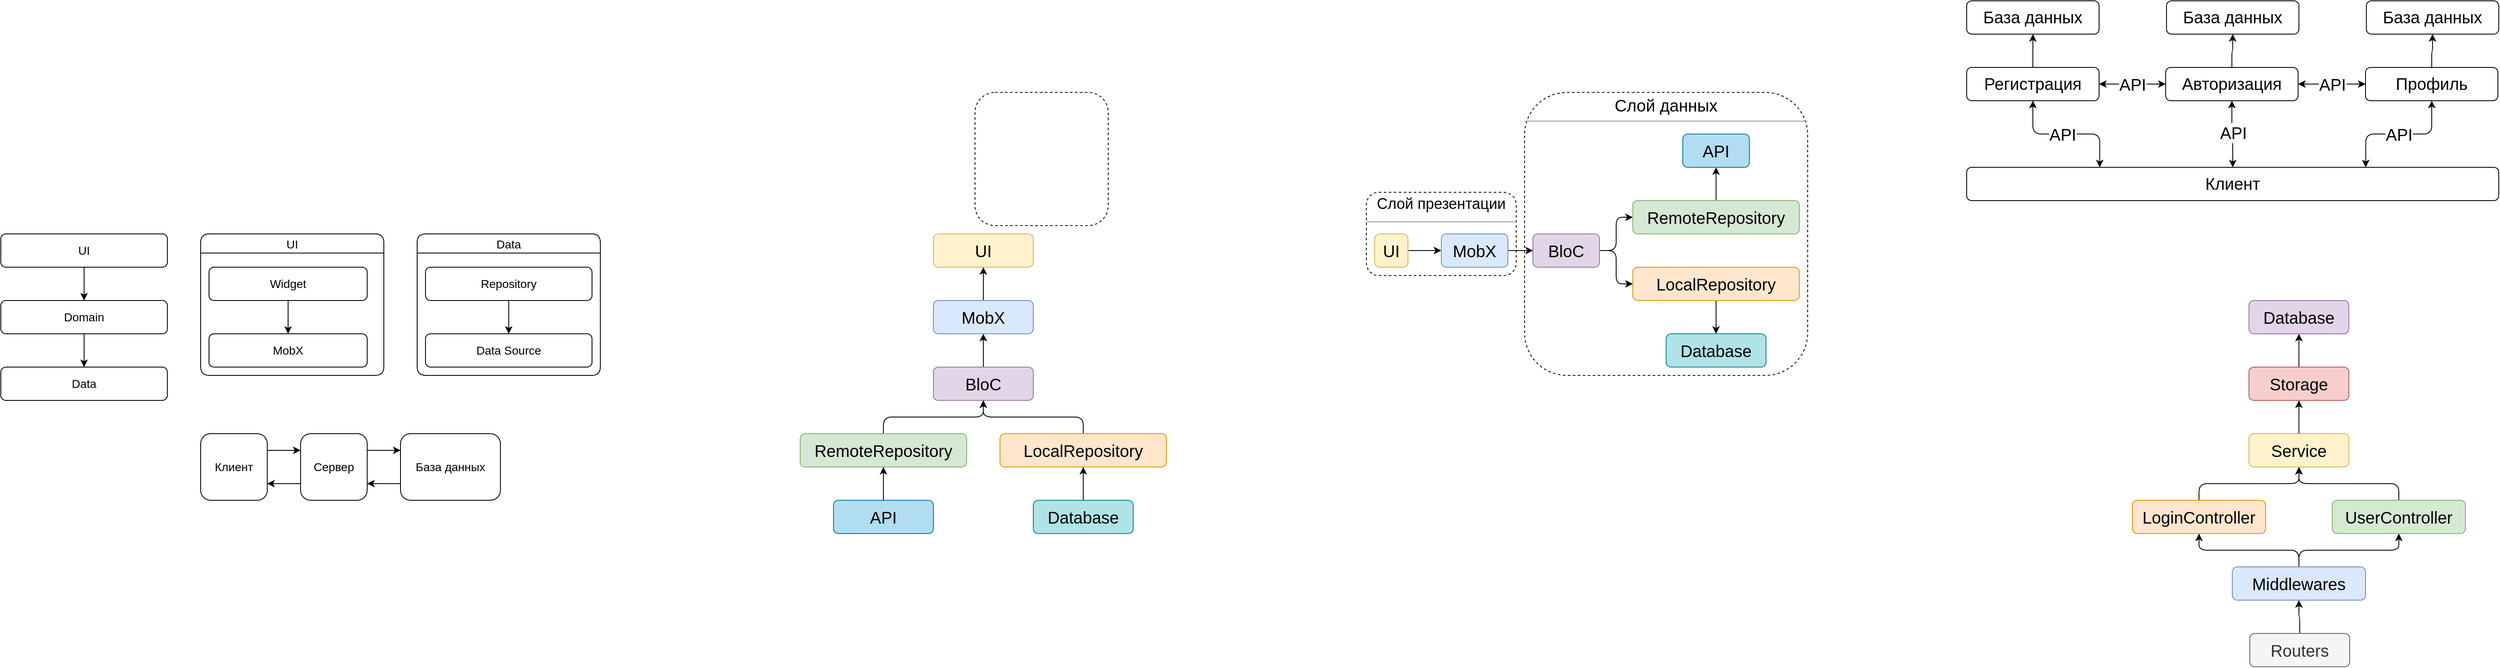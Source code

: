 <mxfile version="18.1.3" type="github">
  <diagram id="LPZCL1bj1sSWu9kygxX8" name="Page-1">
    <mxGraphModel dx="788" dy="1730" grid="1" gridSize="10" guides="1" tooltips="1" connect="1" arrows="1" fold="1" page="1" pageScale="1" pageWidth="827" pageHeight="1169" math="0" shadow="0">
      <root>
        <mxCell id="0" />
        <mxCell id="1" parent="0" />
        <mxCell id="qOLf-mq5q5zeJwDgDP6q-23" value="UI" style="swimlane;rounded=1;fontStyle=0;fontSize=14;" parent="1" vertex="1">
          <mxGeometry x="360" y="80" width="220" height="170" as="geometry" />
        </mxCell>
        <mxCell id="qOLf-mq5q5zeJwDgDP6q-24" value="&lt;font style=&quot;font-size: 14px&quot;&gt;MobX&lt;/font&gt;" style="rounded=1;whiteSpace=wrap;html=1;" parent="qOLf-mq5q5zeJwDgDP6q-23" vertex="1">
          <mxGeometry x="10" y="120" width="190" height="40" as="geometry" />
        </mxCell>
        <mxCell id="qOLf-mq5q5zeJwDgDP6q-13" value="&lt;font style=&quot;font-size: 14px&quot;&gt;Widget&lt;/font&gt;" style="rounded=1;whiteSpace=wrap;html=1;" parent="qOLf-mq5q5zeJwDgDP6q-23" vertex="1">
          <mxGeometry x="10" y="40" width="190" height="40" as="geometry" />
        </mxCell>
        <mxCell id="qOLf-mq5q5zeJwDgDP6q-25" value="" style="edgeStyle=orthogonalEdgeStyle;rounded=1;orthogonalLoop=1;jettySize=auto;html=1;" parent="qOLf-mq5q5zeJwDgDP6q-23" source="qOLf-mq5q5zeJwDgDP6q-13" target="qOLf-mq5q5zeJwDgDP6q-24" edge="1">
          <mxGeometry relative="1" as="geometry" />
        </mxCell>
        <mxCell id="qOLf-mq5q5zeJwDgDP6q-26" value="" style="group;rounded=1;" parent="1" vertex="1" connectable="0">
          <mxGeometry x="120" y="80" width="200" height="200" as="geometry" />
        </mxCell>
        <mxCell id="qOLf-mq5q5zeJwDgDP6q-1" value="&lt;font style=&quot;font-size: 14px&quot;&gt;UI&lt;/font&gt;" style="rounded=1;whiteSpace=wrap;html=1;" parent="qOLf-mq5q5zeJwDgDP6q-26" vertex="1">
          <mxGeometry width="200" height="40" as="geometry" />
        </mxCell>
        <mxCell id="qOLf-mq5q5zeJwDgDP6q-2" value="&lt;font style=&quot;font-size: 14px&quot;&gt;Domain&lt;/font&gt;" style="rounded=1;whiteSpace=wrap;html=1;" parent="qOLf-mq5q5zeJwDgDP6q-26" vertex="1">
          <mxGeometry y="80" width="200" height="40" as="geometry" />
        </mxCell>
        <mxCell id="qOLf-mq5q5zeJwDgDP6q-11" value="" style="edgeStyle=orthogonalEdgeStyle;rounded=1;orthogonalLoop=1;jettySize=auto;html=1;" parent="qOLf-mq5q5zeJwDgDP6q-26" source="qOLf-mq5q5zeJwDgDP6q-1" target="qOLf-mq5q5zeJwDgDP6q-2" edge="1">
          <mxGeometry relative="1" as="geometry" />
        </mxCell>
        <mxCell id="qOLf-mq5q5zeJwDgDP6q-3" value="&lt;font style=&quot;font-size: 14px&quot;&gt;Data&lt;/font&gt;" style="rounded=1;whiteSpace=wrap;html=1;" parent="qOLf-mq5q5zeJwDgDP6q-26" vertex="1">
          <mxGeometry y="160" width="200" height="40" as="geometry" />
        </mxCell>
        <mxCell id="qOLf-mq5q5zeJwDgDP6q-12" value="" style="edgeStyle=orthogonalEdgeStyle;rounded=1;orthogonalLoop=1;jettySize=auto;html=1;" parent="qOLf-mq5q5zeJwDgDP6q-26" source="qOLf-mq5q5zeJwDgDP6q-2" target="qOLf-mq5q5zeJwDgDP6q-3" edge="1">
          <mxGeometry relative="1" as="geometry" />
        </mxCell>
        <mxCell id="qOLf-mq5q5zeJwDgDP6q-27" value="Data" style="swimlane;rounded=1;fontStyle=0;fontSize=14;" parent="1" vertex="1">
          <mxGeometry x="620" y="80" width="220" height="170" as="geometry" />
        </mxCell>
        <mxCell id="qOLf-mq5q5zeJwDgDP6q-28" value="&lt;font style=&quot;font-size: 14px&quot;&gt;Data Source&lt;/font&gt;" style="rounded=1;whiteSpace=wrap;html=1;" parent="qOLf-mq5q5zeJwDgDP6q-27" vertex="1">
          <mxGeometry x="10" y="120" width="200" height="40" as="geometry" />
        </mxCell>
        <mxCell id="qOLf-mq5q5zeJwDgDP6q-29" value="&lt;font style=&quot;font-size: 14px&quot;&gt;Repository&lt;/font&gt;" style="rounded=1;whiteSpace=wrap;html=1;" parent="qOLf-mq5q5zeJwDgDP6q-27" vertex="1">
          <mxGeometry x="10" y="40" width="200" height="40" as="geometry" />
        </mxCell>
        <mxCell id="qOLf-mq5q5zeJwDgDP6q-30" value="" style="edgeStyle=orthogonalEdgeStyle;rounded=1;orthogonalLoop=1;jettySize=auto;html=1;" parent="qOLf-mq5q5zeJwDgDP6q-27" source="qOLf-mq5q5zeJwDgDP6q-29" target="qOLf-mq5q5zeJwDgDP6q-28" edge="1">
          <mxGeometry relative="1" as="geometry" />
        </mxCell>
        <mxCell id="Rb2n_aNkoKd0YVtxUsO5-4" style="edgeStyle=orthogonalEdgeStyle;rounded=1;orthogonalLoop=1;jettySize=auto;html=1;exitX=1;exitY=0.25;exitDx=0;exitDy=0;entryX=0;entryY=0.25;entryDx=0;entryDy=0;" parent="1" source="Rb2n_aNkoKd0YVtxUsO5-1" target="Rb2n_aNkoKd0YVtxUsO5-2" edge="1">
          <mxGeometry relative="1" as="geometry" />
        </mxCell>
        <mxCell id="Rb2n_aNkoKd0YVtxUsO5-1" value="&lt;font style=&quot;font-size: 14px;&quot;&gt;Клиент&lt;/font&gt;" style="rounded=1;whiteSpace=wrap;html=1;" parent="1" vertex="1">
          <mxGeometry x="360" y="320" width="80" height="80" as="geometry" />
        </mxCell>
        <mxCell id="Rb2n_aNkoKd0YVtxUsO5-5" style="edgeStyle=orthogonalEdgeStyle;rounded=1;orthogonalLoop=1;jettySize=auto;html=1;exitX=1;exitY=0.25;exitDx=0;exitDy=0;entryX=0;entryY=0.25;entryDx=0;entryDy=0;" parent="1" source="Rb2n_aNkoKd0YVtxUsO5-2" target="Rb2n_aNkoKd0YVtxUsO5-3" edge="1">
          <mxGeometry relative="1" as="geometry" />
        </mxCell>
        <mxCell id="Rb2n_aNkoKd0YVtxUsO5-7" style="edgeStyle=orthogonalEdgeStyle;rounded=1;orthogonalLoop=1;jettySize=auto;html=1;exitX=0;exitY=0.75;exitDx=0;exitDy=0;entryX=1;entryY=0.75;entryDx=0;entryDy=0;" parent="1" source="Rb2n_aNkoKd0YVtxUsO5-2" target="Rb2n_aNkoKd0YVtxUsO5-1" edge="1">
          <mxGeometry relative="1" as="geometry" />
        </mxCell>
        <mxCell id="Rb2n_aNkoKd0YVtxUsO5-2" value="&lt;font style=&quot;font-size: 14px;&quot;&gt;Сервер&lt;/font&gt;" style="rounded=1;whiteSpace=wrap;html=1;" parent="1" vertex="1">
          <mxGeometry x="480" y="320" width="80" height="80" as="geometry" />
        </mxCell>
        <mxCell id="Rb2n_aNkoKd0YVtxUsO5-6" style="edgeStyle=orthogonalEdgeStyle;rounded=1;orthogonalLoop=1;jettySize=auto;html=1;exitX=0;exitY=0.75;exitDx=0;exitDy=0;entryX=1;entryY=0.75;entryDx=0;entryDy=0;" parent="1" source="Rb2n_aNkoKd0YVtxUsO5-3" target="Rb2n_aNkoKd0YVtxUsO5-2" edge="1">
          <mxGeometry relative="1" as="geometry" />
        </mxCell>
        <mxCell id="Rb2n_aNkoKd0YVtxUsO5-3" value="&lt;font style=&quot;font-size: 14px;&quot;&gt;База данных&lt;/font&gt;" style="rounded=1;whiteSpace=wrap;html=1;" parent="1" vertex="1">
          <mxGeometry x="600" y="320" width="120" height="80" as="geometry" />
        </mxCell>
        <mxCell id="vffTMuuCBhIWsqTr6Ogg-1" value="&lt;font style=&quot;font-size: 20px;&quot;&gt;UI&lt;/font&gt;" style="rounded=1;whiteSpace=wrap;html=1;fillColor=#fff2cc;strokeColor=#d6b656;" parent="1" vertex="1">
          <mxGeometry x="1240" y="80" width="120" height="40" as="geometry" />
        </mxCell>
        <mxCell id="vffTMuuCBhIWsqTr6Ogg-8" value="" style="edgeStyle=orthogonalEdgeStyle;rounded=1;orthogonalLoop=1;jettySize=auto;html=1;" parent="1" source="vffTMuuCBhIWsqTr6Ogg-2" target="vffTMuuCBhIWsqTr6Ogg-1" edge="1">
          <mxGeometry relative="1" as="geometry" />
        </mxCell>
        <mxCell id="vffTMuuCBhIWsqTr6Ogg-2" value="&lt;font style=&quot;font-size: 20px;&quot;&gt;MobX&lt;/font&gt;" style="rounded=1;whiteSpace=wrap;html=1;fillColor=#dae8fc;strokeColor=#6c8ebf;" parent="1" vertex="1">
          <mxGeometry x="1240" y="160" width="120" height="40" as="geometry" />
        </mxCell>
        <mxCell id="vffTMuuCBhIWsqTr6Ogg-9" value="" style="edgeStyle=orthogonalEdgeStyle;rounded=1;orthogonalLoop=1;jettySize=auto;html=1;" parent="1" source="vffTMuuCBhIWsqTr6Ogg-3" target="vffTMuuCBhIWsqTr6Ogg-2" edge="1">
          <mxGeometry relative="1" as="geometry" />
        </mxCell>
        <mxCell id="vffTMuuCBhIWsqTr6Ogg-3" value="&lt;font style=&quot;font-size: 20px;&quot;&gt;BloC&lt;/font&gt;" style="rounded=1;whiteSpace=wrap;html=1;fillColor=#e1d5e7;strokeColor=#9673a6;" parent="1" vertex="1">
          <mxGeometry x="1240" y="240" width="120" height="40" as="geometry" />
        </mxCell>
        <mxCell id="vffTMuuCBhIWsqTr6Ogg-12" style="edgeStyle=orthogonalEdgeStyle;rounded=1;orthogonalLoop=1;jettySize=auto;html=1;entryX=0.5;entryY=1;entryDx=0;entryDy=0;fontSize=20;" parent="1" source="vffTMuuCBhIWsqTr6Ogg-4" target="vffTMuuCBhIWsqTr6Ogg-3" edge="1">
          <mxGeometry relative="1" as="geometry" />
        </mxCell>
        <mxCell id="vffTMuuCBhIWsqTr6Ogg-4" value="&lt;font style=&quot;font-size: 20px;&quot;&gt;RemoteRepository&lt;/font&gt;" style="rounded=1;whiteSpace=wrap;html=1;fillColor=#d5e8d4;strokeColor=#82b366;" parent="1" vertex="1">
          <mxGeometry x="1080" y="320" width="200" height="40" as="geometry" />
        </mxCell>
        <mxCell id="vffTMuuCBhIWsqTr6Ogg-13" style="edgeStyle=orthogonalEdgeStyle;rounded=1;orthogonalLoop=1;jettySize=auto;html=1;entryX=0.5;entryY=1;entryDx=0;entryDy=0;fontSize=20;" parent="1" source="vffTMuuCBhIWsqTr6Ogg-5" target="vffTMuuCBhIWsqTr6Ogg-3" edge="1">
          <mxGeometry relative="1" as="geometry" />
        </mxCell>
        <mxCell id="vffTMuuCBhIWsqTr6Ogg-5" value="&lt;font style=&quot;font-size: 20px;&quot;&gt;LocalRepository&lt;/font&gt;" style="rounded=1;whiteSpace=wrap;html=1;fillColor=#ffe6cc;strokeColor=#d79b00;" parent="1" vertex="1">
          <mxGeometry x="1320" y="320" width="200" height="40" as="geometry" />
        </mxCell>
        <mxCell id="vffTMuuCBhIWsqTr6Ogg-10" value="" style="edgeStyle=orthogonalEdgeStyle;rounded=1;orthogonalLoop=1;jettySize=auto;html=1;fontSize=20;" parent="1" source="vffTMuuCBhIWsqTr6Ogg-6" target="vffTMuuCBhIWsqTr6Ogg-4" edge="1">
          <mxGeometry relative="1" as="geometry" />
        </mxCell>
        <mxCell id="vffTMuuCBhIWsqTr6Ogg-6" value="&lt;font style=&quot;font-size: 20px;&quot;&gt;API&lt;/font&gt;" style="rounded=1;whiteSpace=wrap;html=1;fillColor=#b1ddf0;strokeColor=#10739e;" parent="1" vertex="1">
          <mxGeometry x="1120" y="400" width="120" height="40" as="geometry" />
        </mxCell>
        <mxCell id="vffTMuuCBhIWsqTr6Ogg-11" value="" style="edgeStyle=orthogonalEdgeStyle;rounded=1;orthogonalLoop=1;jettySize=auto;html=1;fontSize=20;" parent="1" source="vffTMuuCBhIWsqTr6Ogg-7" target="vffTMuuCBhIWsqTr6Ogg-5" edge="1">
          <mxGeometry relative="1" as="geometry" />
        </mxCell>
        <mxCell id="vffTMuuCBhIWsqTr6Ogg-7" value="&lt;font style=&quot;font-size: 20px;&quot;&gt;Database&lt;/font&gt;" style="rounded=1;whiteSpace=wrap;html=1;fillColor=#b0e3e6;strokeColor=#0e8088;" parent="1" vertex="1">
          <mxGeometry x="1360" y="400" width="120" height="40" as="geometry" />
        </mxCell>
        <mxCell id="vffTMuuCBhIWsqTr6Ogg-15" value="" style="rounded=1;whiteSpace=wrap;html=1;fontSize=20;fillColor=none;dashed=1;" parent="1" vertex="1">
          <mxGeometry x="1290" y="-90" width="160" height="160" as="geometry" />
        </mxCell>
        <mxCell id="vffTMuuCBhIWsqTr6Ogg-39" style="edgeStyle=orthogonalEdgeStyle;rounded=1;orthogonalLoop=1;jettySize=auto;html=1;entryX=0;entryY=0.5;entryDx=0;entryDy=0;fontSize=18;" parent="1" source="vffTMuuCBhIWsqTr6Ogg-16" target="vffTMuuCBhIWsqTr6Ogg-18" edge="1">
          <mxGeometry relative="1" as="geometry" />
        </mxCell>
        <mxCell id="vffTMuuCBhIWsqTr6Ogg-16" value="&lt;font style=&quot;font-size: 20px;&quot;&gt;UI&lt;/font&gt;" style="rounded=1;whiteSpace=wrap;html=1;fillColor=#fff2cc;strokeColor=#d6b656;" parent="1" vertex="1">
          <mxGeometry x="1770" y="80" width="40" height="40" as="geometry" />
        </mxCell>
        <mxCell id="vffTMuuCBhIWsqTr6Ogg-40" style="edgeStyle=orthogonalEdgeStyle;rounded=1;orthogonalLoop=1;jettySize=auto;html=1;entryX=0;entryY=0.5;entryDx=0;entryDy=0;fontSize=18;" parent="1" source="vffTMuuCBhIWsqTr6Ogg-18" target="vffTMuuCBhIWsqTr6Ogg-20" edge="1">
          <mxGeometry relative="1" as="geometry" />
        </mxCell>
        <mxCell id="vffTMuuCBhIWsqTr6Ogg-18" value="&lt;font style=&quot;font-size: 20px;&quot;&gt;MobX&lt;/font&gt;" style="rounded=1;whiteSpace=wrap;html=1;fillColor=#dae8fc;strokeColor=#6c8ebf;" parent="1" vertex="1">
          <mxGeometry x="1850" y="80" width="80" height="40" as="geometry" />
        </mxCell>
        <mxCell id="vffTMuuCBhIWsqTr6Ogg-43" style="edgeStyle=orthogonalEdgeStyle;rounded=1;orthogonalLoop=1;jettySize=auto;html=1;entryX=0;entryY=0.5;entryDx=0;entryDy=0;fontSize=18;" parent="1" source="vffTMuuCBhIWsqTr6Ogg-20" target="vffTMuuCBhIWsqTr6Ogg-24" edge="1">
          <mxGeometry relative="1" as="geometry" />
        </mxCell>
        <mxCell id="vffTMuuCBhIWsqTr6Ogg-44" style="edgeStyle=orthogonalEdgeStyle;rounded=1;orthogonalLoop=1;jettySize=auto;html=1;entryX=0;entryY=0.5;entryDx=0;entryDy=0;fontSize=18;" parent="1" source="vffTMuuCBhIWsqTr6Ogg-20" target="vffTMuuCBhIWsqTr6Ogg-22" edge="1">
          <mxGeometry relative="1" as="geometry" />
        </mxCell>
        <mxCell id="vffTMuuCBhIWsqTr6Ogg-20" value="&lt;font style=&quot;font-size: 20px;&quot;&gt;BloC&lt;/font&gt;" style="rounded=1;whiteSpace=wrap;html=1;fillColor=#e1d5e7;strokeColor=#9673a6;" parent="1" vertex="1">
          <mxGeometry x="1960" y="80" width="80" height="40" as="geometry" />
        </mxCell>
        <mxCell id="vffTMuuCBhIWsqTr6Ogg-41" style="edgeStyle=orthogonalEdgeStyle;rounded=1;orthogonalLoop=1;jettySize=auto;html=1;entryX=0.5;entryY=1;entryDx=0;entryDy=0;fontSize=18;" parent="1" source="vffTMuuCBhIWsqTr6Ogg-22" target="vffTMuuCBhIWsqTr6Ogg-26" edge="1">
          <mxGeometry relative="1" as="geometry" />
        </mxCell>
        <mxCell id="vffTMuuCBhIWsqTr6Ogg-22" value="&lt;font style=&quot;font-size: 20px;&quot;&gt;RemoteRepository&lt;/font&gt;" style="rounded=1;whiteSpace=wrap;html=1;fillColor=#d5e8d4;strokeColor=#82b366;" parent="1" vertex="1">
          <mxGeometry x="2080" y="40" width="200" height="40" as="geometry" />
        </mxCell>
        <mxCell id="vffTMuuCBhIWsqTr6Ogg-42" style="edgeStyle=orthogonalEdgeStyle;rounded=1;orthogonalLoop=1;jettySize=auto;html=1;entryX=0.5;entryY=0;entryDx=0;entryDy=0;fontSize=18;" parent="1" source="vffTMuuCBhIWsqTr6Ogg-24" target="vffTMuuCBhIWsqTr6Ogg-28" edge="1">
          <mxGeometry relative="1" as="geometry" />
        </mxCell>
        <mxCell id="vffTMuuCBhIWsqTr6Ogg-24" value="&lt;font style=&quot;font-size: 20px;&quot;&gt;LocalRepository&lt;/font&gt;" style="rounded=1;whiteSpace=wrap;html=1;fillColor=#ffe6cc;strokeColor=#d79b00;" parent="1" vertex="1">
          <mxGeometry x="2080" y="120" width="200" height="40" as="geometry" />
        </mxCell>
        <mxCell id="vffTMuuCBhIWsqTr6Ogg-26" value="&lt;font style=&quot;font-size: 20px;&quot;&gt;API&lt;/font&gt;" style="rounded=1;whiteSpace=wrap;html=1;fillColor=#b1ddf0;strokeColor=#10739e;" parent="1" vertex="1">
          <mxGeometry x="2140" y="-40" width="80" height="40" as="geometry" />
        </mxCell>
        <mxCell id="vffTMuuCBhIWsqTr6Ogg-28" value="&lt;font style=&quot;font-size: 20px;&quot;&gt;Database&lt;/font&gt;" style="rounded=1;whiteSpace=wrap;html=1;fillColor=#b0e3e6;strokeColor=#0e8088;" parent="1" vertex="1">
          <mxGeometry x="2120" y="200" width="120" height="40" as="geometry" />
        </mxCell>
        <mxCell id="vffTMuuCBhIWsqTr6Ogg-34" value="&lt;p style=&quot;margin: 4px 0px 0px; text-align: center; font-size: 18px;&quot;&gt;&lt;font style=&quot;font-size: 18px;&quot;&gt;Слой&lt;b&gt; &lt;/b&gt;презентации&lt;/font&gt;&lt;/p&gt;&lt;hr style=&quot;font-size: 18px;&quot; size=&quot;1&quot;&gt;&lt;div style=&quot;height: 2px; font-size: 18px;&quot;&gt;&lt;/div&gt;" style="verticalAlign=top;align=left;overflow=fill;fontSize=12;fontFamily=Helvetica;html=1;rounded=1;dashed=1;fillColor=none;" parent="1" vertex="1">
          <mxGeometry x="1760" y="30" width="180" height="100" as="geometry" />
        </mxCell>
        <mxCell id="vffTMuuCBhIWsqTr6Ogg-35" value="&lt;p style=&quot;margin:0px;margin-top:4px;text-align:center;&quot;&gt;&lt;span style=&quot;font-size: 20px;&quot;&gt;Слой данных&lt;/span&gt;&lt;/p&gt;&lt;hr size=&quot;1&quot;&gt;&lt;div style=&quot;height:2px;&quot;&gt;&lt;/div&gt;" style="verticalAlign=top;align=left;overflow=fill;fontSize=12;fontFamily=Helvetica;html=1;rounded=1;dashed=1;fillColor=none;" parent="1" vertex="1">
          <mxGeometry x="1950" y="-90" width="340" height="340" as="geometry" />
        </mxCell>
        <mxCell id="vffTMuuCBhIWsqTr6Ogg-54" style="edgeStyle=orthogonalEdgeStyle;rounded=1;orthogonalLoop=1;jettySize=auto;html=1;entryX=0.25;entryY=0;entryDx=0;entryDy=0;fontSize=20;strokeColor=default;startArrow=classic;startFill=1;" parent="1" source="vffTMuuCBhIWsqTr6Ogg-45" target="vffTMuuCBhIWsqTr6Ogg-51" edge="1">
          <mxGeometry relative="1" as="geometry" />
        </mxCell>
        <mxCell id="vffTMuuCBhIWsqTr6Ogg-57" value="API" style="edgeLabel;html=1;align=center;verticalAlign=middle;resizable=0;points=[];fontSize=20;rounded=1;" parent="vffTMuuCBhIWsqTr6Ogg-54" vertex="1" connectable="0">
          <mxGeometry x="-0.056" relative="1" as="geometry">
            <mxPoint as="offset" />
          </mxGeometry>
        </mxCell>
        <mxCell id="vffTMuuCBhIWsqTr6Ogg-66" style="edgeStyle=orthogonalEdgeStyle;rounded=1;orthogonalLoop=1;jettySize=auto;html=1;entryX=0.5;entryY=1;entryDx=0;entryDy=0;fontSize=20;startArrow=none;startFill=0;strokeColor=default;" parent="1" source="vffTMuuCBhIWsqTr6Ogg-45" target="vffTMuuCBhIWsqTr6Ogg-48" edge="1">
          <mxGeometry relative="1" as="geometry" />
        </mxCell>
        <mxCell id="vffTMuuCBhIWsqTr6Ogg-45" value="&lt;font style=&quot;font-size: 20px;&quot;&gt;Регистрация&lt;/font&gt;" style="rounded=1;whiteSpace=wrap;html=1;fontSize=18;" parent="1" vertex="1">
          <mxGeometry x="2481" y="-120" width="159" height="40" as="geometry" />
        </mxCell>
        <mxCell id="vffTMuuCBhIWsqTr6Ogg-56" style="edgeStyle=orthogonalEdgeStyle;rounded=1;orthogonalLoop=1;jettySize=auto;html=1;entryX=0.5;entryY=0;entryDx=0;entryDy=0;fontSize=20;startArrow=classic;startFill=1;" parent="1" source="vffTMuuCBhIWsqTr6Ogg-46" target="vffTMuuCBhIWsqTr6Ogg-51" edge="1">
          <mxGeometry relative="1" as="geometry" />
        </mxCell>
        <mxCell id="vffTMuuCBhIWsqTr6Ogg-58" value="API" style="edgeLabel;html=1;align=center;verticalAlign=middle;resizable=0;points=[];fontSize=20;rounded=1;" parent="vffTMuuCBhIWsqTr6Ogg-56" vertex="1" connectable="0">
          <mxGeometry x="-0.074" y="1" relative="1" as="geometry">
            <mxPoint as="offset" />
          </mxGeometry>
        </mxCell>
        <mxCell id="vffTMuuCBhIWsqTr6Ogg-61" value="API" style="edgeStyle=orthogonalEdgeStyle;rounded=1;orthogonalLoop=1;jettySize=auto;html=1;entryX=1;entryY=0.5;entryDx=0;entryDy=0;fontSize=20;startArrow=classic;startFill=1;strokeColor=default;" parent="1" source="vffTMuuCBhIWsqTr6Ogg-46" target="vffTMuuCBhIWsqTr6Ogg-45" edge="1">
          <mxGeometry relative="1" as="geometry" />
        </mxCell>
        <mxCell id="vffTMuuCBhIWsqTr6Ogg-62" value="API" style="edgeStyle=orthogonalEdgeStyle;rounded=1;orthogonalLoop=1;jettySize=auto;html=1;entryX=0;entryY=0.5;entryDx=0;entryDy=0;fontSize=20;startArrow=classic;startFill=1;strokeColor=default;" parent="1" source="vffTMuuCBhIWsqTr6Ogg-46" target="vffTMuuCBhIWsqTr6Ogg-47" edge="1">
          <mxGeometry relative="1" as="geometry" />
        </mxCell>
        <mxCell id="vffTMuuCBhIWsqTr6Ogg-64" style="edgeStyle=orthogonalEdgeStyle;rounded=1;orthogonalLoop=1;jettySize=auto;html=1;entryX=0.5;entryY=1;entryDx=0;entryDy=0;fontSize=20;startArrow=none;startFill=0;strokeColor=default;" parent="1" source="vffTMuuCBhIWsqTr6Ogg-46" target="vffTMuuCBhIWsqTr6Ogg-52" edge="1">
          <mxGeometry relative="1" as="geometry" />
        </mxCell>
        <mxCell id="vffTMuuCBhIWsqTr6Ogg-46" value="&lt;font style=&quot;font-size: 20px;&quot;&gt;Авторизация&lt;/font&gt;" style="rounded=1;whiteSpace=wrap;html=1;fontSize=18;" parent="1" vertex="1">
          <mxGeometry x="2720" y="-120" width="159" height="40" as="geometry" />
        </mxCell>
        <mxCell id="vffTMuuCBhIWsqTr6Ogg-55" style="edgeStyle=orthogonalEdgeStyle;rounded=1;orthogonalLoop=1;jettySize=auto;html=1;entryX=0.75;entryY=0;entryDx=0;entryDy=0;fontSize=20;startArrow=classic;startFill=1;" parent="1" source="vffTMuuCBhIWsqTr6Ogg-47" target="vffTMuuCBhIWsqTr6Ogg-51" edge="1">
          <mxGeometry relative="1" as="geometry" />
        </mxCell>
        <mxCell id="vffTMuuCBhIWsqTr6Ogg-59" value="API" style="edgeLabel;html=1;align=center;verticalAlign=middle;resizable=0;points=[];fontSize=20;rounded=1;" parent="vffTMuuCBhIWsqTr6Ogg-55" vertex="1" connectable="0">
          <mxGeometry x="0.005" relative="1" as="geometry">
            <mxPoint as="offset" />
          </mxGeometry>
        </mxCell>
        <mxCell id="vffTMuuCBhIWsqTr6Ogg-63" style="edgeStyle=orthogonalEdgeStyle;rounded=1;orthogonalLoop=1;jettySize=auto;html=1;entryX=0.5;entryY=1;entryDx=0;entryDy=0;fontSize=20;startArrow=none;startFill=0;strokeColor=default;" parent="1" source="vffTMuuCBhIWsqTr6Ogg-47" target="vffTMuuCBhIWsqTr6Ogg-53" edge="1">
          <mxGeometry relative="1" as="geometry" />
        </mxCell>
        <mxCell id="vffTMuuCBhIWsqTr6Ogg-47" value="&lt;font style=&quot;font-size: 20px;&quot;&gt;Профиль&lt;/font&gt;" style="rounded=1;whiteSpace=wrap;html=1;fontSize=18;" parent="1" vertex="1">
          <mxGeometry x="2960" y="-120" width="159" height="40" as="geometry" />
        </mxCell>
        <mxCell id="vffTMuuCBhIWsqTr6Ogg-48" value="&lt;font style=&quot;font-size: 20px;&quot;&gt;База данных&lt;/font&gt;" style="rounded=1;whiteSpace=wrap;html=1;fontSize=18;" parent="1" vertex="1">
          <mxGeometry x="2481" y="-200" width="159" height="40" as="geometry" />
        </mxCell>
        <mxCell id="vffTMuuCBhIWsqTr6Ogg-51" value="&lt;font style=&quot;font-size: 20px;&quot;&gt;Клиент&lt;/font&gt;" style="rounded=1;whiteSpace=wrap;html=1;fontSize=18;" parent="1" vertex="1">
          <mxGeometry x="2481" width="639" height="40" as="geometry" />
        </mxCell>
        <mxCell id="vffTMuuCBhIWsqTr6Ogg-52" value="&lt;font style=&quot;font-size: 20px;&quot;&gt;База данных&lt;/font&gt;" style="rounded=1;whiteSpace=wrap;html=1;fontSize=18;" parent="1" vertex="1">
          <mxGeometry x="2721" y="-200" width="159" height="40" as="geometry" />
        </mxCell>
        <mxCell id="vffTMuuCBhIWsqTr6Ogg-53" value="&lt;font style=&quot;font-size: 20px;&quot;&gt;База данных&lt;/font&gt;" style="rounded=1;whiteSpace=wrap;html=1;fontSize=18;" parent="1" vertex="1">
          <mxGeometry x="2961" y="-200" width="159" height="40" as="geometry" />
        </mxCell>
        <mxCell id="yS9KY37kt2uK0ZD4EyS9-17" style="edgeStyle=orthogonalEdgeStyle;rounded=1;orthogonalLoop=1;jettySize=auto;html=1;entryX=0.5;entryY=1;entryDx=0;entryDy=0;fontSize=20;" edge="1" parent="1" source="yS9KY37kt2uK0ZD4EyS9-1" target="yS9KY37kt2uK0ZD4EyS9-6">
          <mxGeometry relative="1" as="geometry" />
        </mxCell>
        <mxCell id="yS9KY37kt2uK0ZD4EyS9-1" value="&lt;font style=&quot;font-size: 20px;&quot;&gt;Storage&lt;/font&gt;" style="rounded=1;whiteSpace=wrap;html=1;fillColor=#f8cecc;strokeColor=#b85450;" vertex="1" parent="1">
          <mxGeometry x="2820" y="240" width="120" height="40" as="geometry" />
        </mxCell>
        <mxCell id="yS9KY37kt2uK0ZD4EyS9-27" style="edgeStyle=orthogonalEdgeStyle;rounded=1;orthogonalLoop=1;jettySize=auto;html=1;entryX=0.5;entryY=1;entryDx=0;entryDy=0;fontSize=20;" edge="1" parent="1" source="yS9KY37kt2uK0ZD4EyS9-2" target="yS9KY37kt2uK0ZD4EyS9-19">
          <mxGeometry relative="1" as="geometry" />
        </mxCell>
        <mxCell id="yS9KY37kt2uK0ZD4EyS9-2" value="&lt;font style=&quot;font-size: 20px;&quot;&gt;LoginController&lt;/font&gt;" style="rounded=1;whiteSpace=wrap;html=1;fillColor=#ffe6cc;strokeColor=#d79b00;" vertex="1" parent="1">
          <mxGeometry x="2680" y="400" width="160" height="40" as="geometry" />
        </mxCell>
        <mxCell id="yS9KY37kt2uK0ZD4EyS9-21" style="edgeStyle=orthogonalEdgeStyle;rounded=1;orthogonalLoop=1;jettySize=auto;html=1;entryX=0.5;entryY=1;entryDx=0;entryDy=0;fontSize=20;" edge="1" parent="1" source="yS9KY37kt2uK0ZD4EyS9-3" target="yS9KY37kt2uK0ZD4EyS9-19">
          <mxGeometry relative="1" as="geometry" />
        </mxCell>
        <mxCell id="yS9KY37kt2uK0ZD4EyS9-3" value="&lt;font style=&quot;font-size: 20px;&quot;&gt;UserController&lt;/font&gt;" style="rounded=1;whiteSpace=wrap;html=1;fillColor=#d5e8d4;strokeColor=#82b366;" vertex="1" parent="1">
          <mxGeometry x="2920" y="400" width="160" height="40" as="geometry" />
        </mxCell>
        <mxCell id="yS9KY37kt2uK0ZD4EyS9-14" style="edgeStyle=orthogonalEdgeStyle;rounded=1;orthogonalLoop=1;jettySize=auto;html=1;entryX=0.5;entryY=1;entryDx=0;entryDy=0;fontSize=20;" edge="1" parent="1" source="yS9KY37kt2uK0ZD4EyS9-4" target="yS9KY37kt2uK0ZD4EyS9-5">
          <mxGeometry relative="1" as="geometry" />
        </mxCell>
        <mxCell id="yS9KY37kt2uK0ZD4EyS9-4" value="&lt;font style=&quot;font-size: 20px;&quot;&gt;Routers&lt;/font&gt;" style="rounded=1;whiteSpace=wrap;html=1;fillColor=#f5f5f5;fontColor=#333333;strokeColor=#666666;" vertex="1" parent="1">
          <mxGeometry x="2821" y="560" width="120" height="40" as="geometry" />
        </mxCell>
        <mxCell id="yS9KY37kt2uK0ZD4EyS9-15" style="edgeStyle=orthogonalEdgeStyle;rounded=1;orthogonalLoop=1;jettySize=auto;html=1;entryX=0.5;entryY=1;entryDx=0;entryDy=0;fontSize=20;" edge="1" parent="1" source="yS9KY37kt2uK0ZD4EyS9-5" target="yS9KY37kt2uK0ZD4EyS9-3">
          <mxGeometry relative="1" as="geometry" />
        </mxCell>
        <mxCell id="yS9KY37kt2uK0ZD4EyS9-16" style="edgeStyle=orthogonalEdgeStyle;rounded=1;orthogonalLoop=1;jettySize=auto;html=1;entryX=0.5;entryY=1;entryDx=0;entryDy=0;fontSize=20;" edge="1" parent="1" source="yS9KY37kt2uK0ZD4EyS9-5" target="yS9KY37kt2uK0ZD4EyS9-2">
          <mxGeometry relative="1" as="geometry" />
        </mxCell>
        <mxCell id="yS9KY37kt2uK0ZD4EyS9-5" value="&lt;font style=&quot;font-size: 20px;&quot;&gt;Middlewares&lt;/font&gt;" style="rounded=1;whiteSpace=wrap;html=1;fillColor=#dae8fc;strokeColor=#6c8ebf;" vertex="1" parent="1">
          <mxGeometry x="2800" y="480" width="160" height="40" as="geometry" />
        </mxCell>
        <mxCell id="yS9KY37kt2uK0ZD4EyS9-6" value="&lt;font style=&quot;font-size: 20px;&quot;&gt;Database&lt;/font&gt;" style="rounded=1;whiteSpace=wrap;html=1;fillColor=#e1d5e7;strokeColor=#9673a6;" vertex="1" parent="1">
          <mxGeometry x="2820" y="160" width="120" height="40" as="geometry" />
        </mxCell>
        <mxCell id="yS9KY37kt2uK0ZD4EyS9-26" style="edgeStyle=orthogonalEdgeStyle;rounded=1;orthogonalLoop=1;jettySize=auto;html=1;entryX=0.5;entryY=1;entryDx=0;entryDy=0;fontSize=20;" edge="1" parent="1" source="yS9KY37kt2uK0ZD4EyS9-19" target="yS9KY37kt2uK0ZD4EyS9-1">
          <mxGeometry relative="1" as="geometry" />
        </mxCell>
        <mxCell id="yS9KY37kt2uK0ZD4EyS9-19" value="&lt;font style=&quot;font-size: 20px;&quot;&gt;Service&lt;/font&gt;" style="rounded=1;whiteSpace=wrap;html=1;fillColor=#fff2cc;strokeColor=#d6b656;" vertex="1" parent="1">
          <mxGeometry x="2820" y="320" width="120" height="40" as="geometry" />
        </mxCell>
      </root>
    </mxGraphModel>
  </diagram>
</mxfile>
